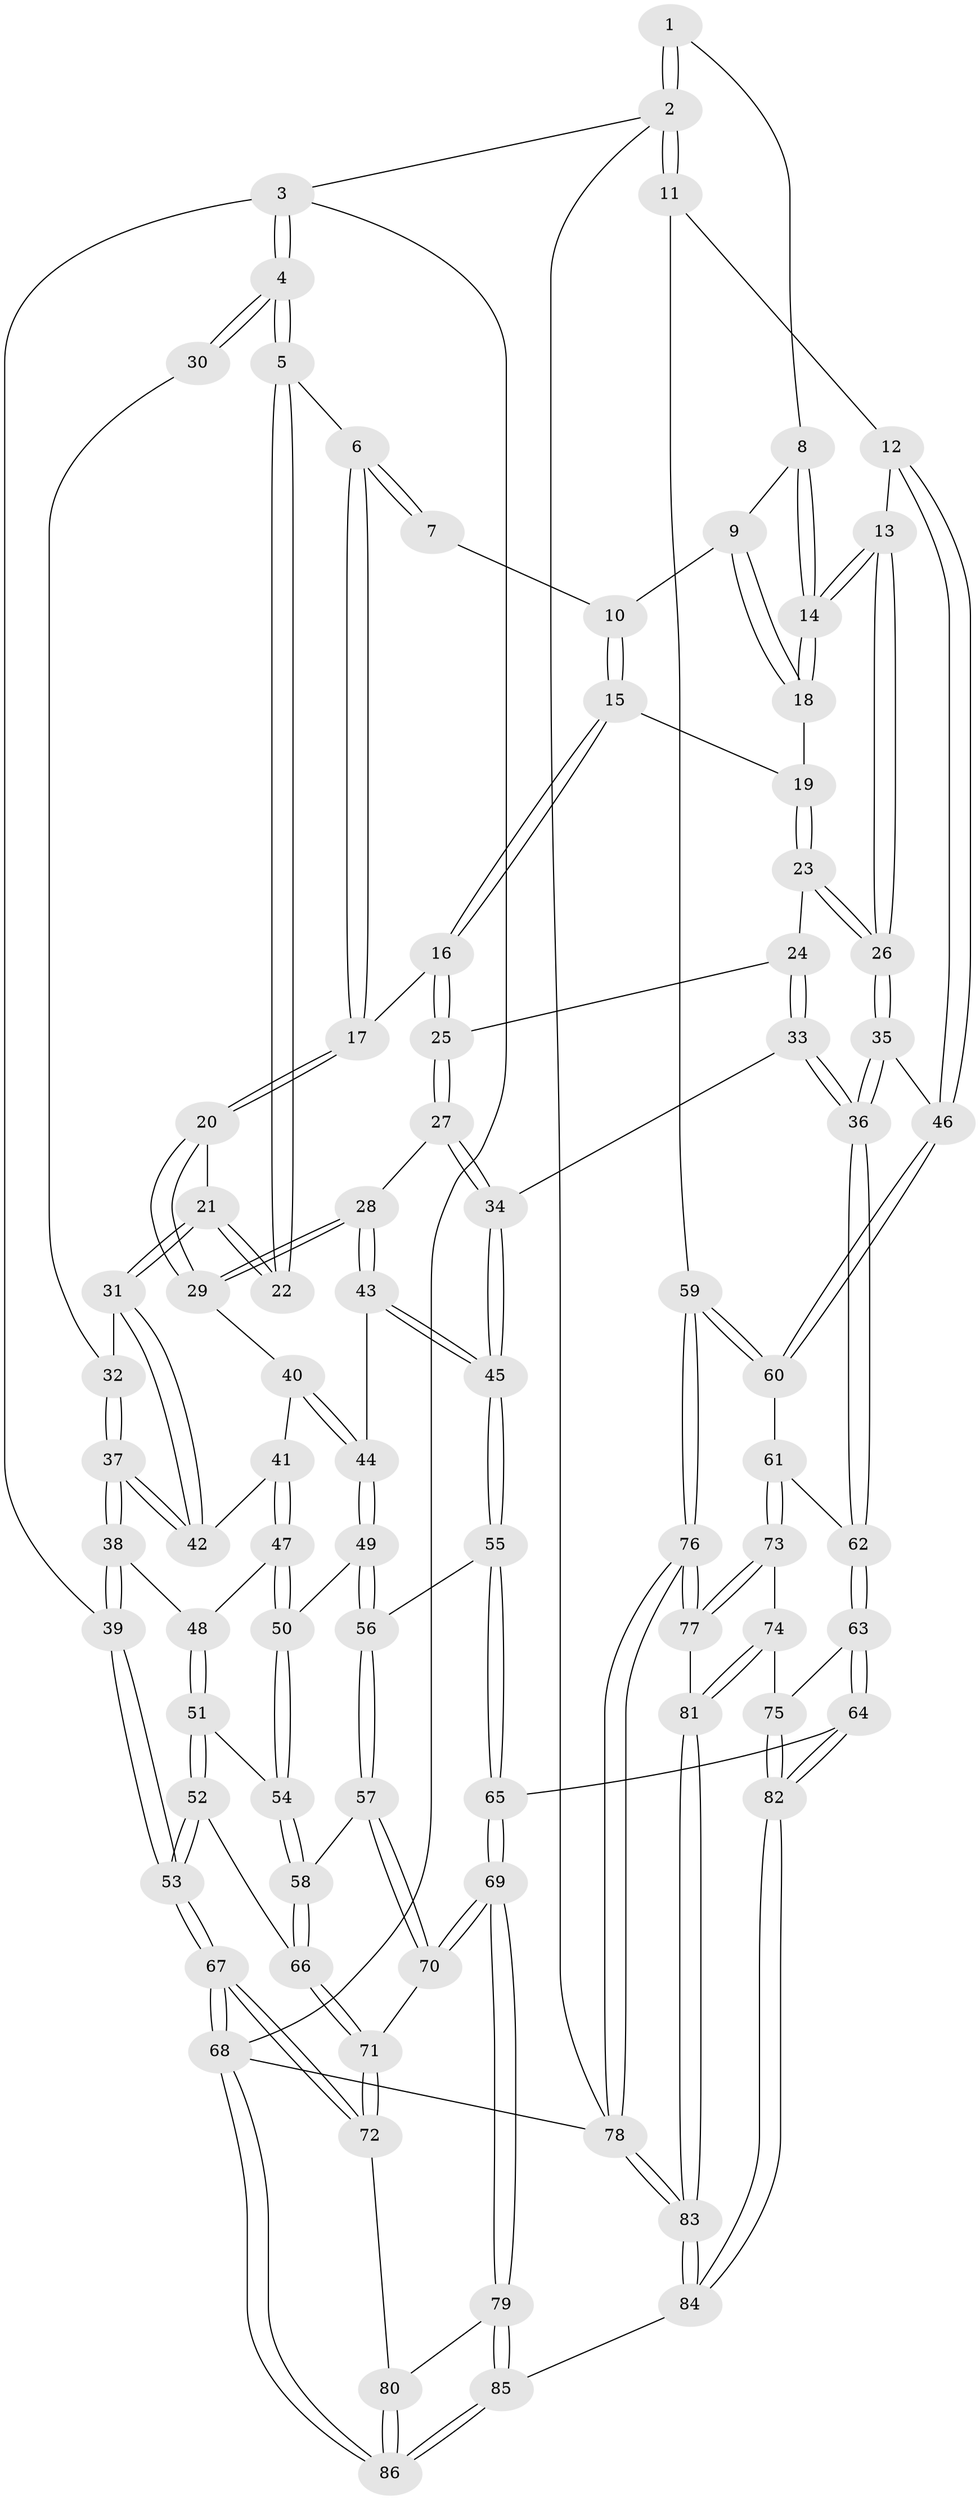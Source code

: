 // coarse degree distribution, {5: 0.4117647058823529, 7: 0.058823529411764705, 3: 0.1568627450980392, 6: 0.09803921568627451, 4: 0.21568627450980393, 8: 0.0196078431372549, 2: 0.0392156862745098}
// Generated by graph-tools (version 1.1) at 2025/21/03/04/25 18:21:40]
// undirected, 86 vertices, 212 edges
graph export_dot {
graph [start="1"]
  node [color=gray90,style=filled];
  1 [pos="+0.8743045760747973+0"];
  2 [pos="+1+0"];
  3 [pos="+0+0"];
  4 [pos="+0+0"];
  5 [pos="+0.03286348787756838+0"];
  6 [pos="+0.19966942552532982+0"];
  7 [pos="+0.5356752455275913+0"];
  8 [pos="+0.866286792537256+0"];
  9 [pos="+0.6692647035333105+0.08346437309597128"];
  10 [pos="+0.562575647875853+0.053958300779229765"];
  11 [pos="+1+0.29341791043234766"];
  12 [pos="+0.9810244751221088+0.28336779684293156"];
  13 [pos="+0.862668416498046+0.22778639724340136"];
  14 [pos="+0.850113093819145+0.20356053667325258"];
  15 [pos="+0.5077284520498555+0.1637359049255245"];
  16 [pos="+0.44281522887462965+0.18444188195254035"];
  17 [pos="+0.4008172110711628+0.17355664280568336"];
  18 [pos="+0.6865331899887288+0.1556253085554956"];
  19 [pos="+0.6078540563574805+0.19803675920626537"];
  20 [pos="+0.30032209961737677+0.2899881100621191"];
  21 [pos="+0.25718852732067515+0.2755868584848257"];
  22 [pos="+0.24214703743451652+0.2660791901248249"];
  23 [pos="+0.626671918581013+0.27896628310820987"];
  24 [pos="+0.524755528477915+0.3044932024298841"];
  25 [pos="+0.46086159576942193+0.23146351194236847"];
  26 [pos="+0.6939540349276058+0.3790711597529999"];
  27 [pos="+0.44473492767677947+0.3896023114073817"];
  28 [pos="+0.3504908413888862+0.3644396722672733"];
  29 [pos="+0.30095377341993773+0.2974516489559029"];
  30 [pos="+0.09722223147195032+0.2516873582888816"];
  31 [pos="+0.13748655266711948+0.35507219147589003"];
  32 [pos="+0.10069332092983249+0.2818884027455327"];
  33 [pos="+0.5588431940151779+0.49181192980089655"];
  34 [pos="+0.5436697720083821+0.4922665536408893"];
  35 [pos="+0.6778069908788771+0.42814005272316286"];
  36 [pos="+0.5860481689211844+0.4977818114497294"];
  37 [pos="+0.006153061404007712+0.41079016189721135"];
  38 [pos="+0.00019852371976360317+0.4143571680465513"];
  39 [pos="+0+0.4280970602881654"];
  40 [pos="+0.24863105624653392+0.37338790116791487"];
  41 [pos="+0.17672460194641845+0.4192837746956077"];
  42 [pos="+0.1386289437619184+0.3736761894806209"];
  43 [pos="+0.32987040898611053+0.4898485649800156"];
  44 [pos="+0.30551555420908805+0.49279209202376173"];
  45 [pos="+0.4361245650556387+0.5447497077347007"];
  46 [pos="+0.8530982280981347+0.5113297249046057"];
  47 [pos="+0.1744017443156864+0.446923474207226"];
  48 [pos="+0.12611175245402895+0.4932149516890814"];
  49 [pos="+0.2875768090115477+0.5010374898253023"];
  50 [pos="+0.26483367615849907+0.5053199235381678"];
  51 [pos="+0.12463778411990117+0.5033206590975831"];
  52 [pos="+0.021533903564788046+0.598202643864426"];
  53 [pos="+0+0.598215023980125"];
  54 [pos="+0.19961768017674936+0.6056361018488017"];
  55 [pos="+0.3998985989751327+0.6245051162528125"];
  56 [pos="+0.3027395238600558+0.6334332866209847"];
  57 [pos="+0.2561082560114957+0.6522387458079895"];
  58 [pos="+0.19986857375396144+0.6402275205239124"];
  59 [pos="+1+0.59777534834076"];
  60 [pos="+0.8959349738032312+0.6123061092819275"];
  61 [pos="+0.8529031035254142+0.6639978974047825"];
  62 [pos="+0.6239626690932953+0.6030364917725759"];
  63 [pos="+0.5882715754401945+0.7597809376337306"];
  64 [pos="+0.5169636326236391+0.806189960850076"];
  65 [pos="+0.438540766760335+0.7974957148656774"];
  66 [pos="+0.15484111960158425+0.6761712940779389"];
  67 [pos="+0+0.9935684671426982"];
  68 [pos="+0+1"];
  69 [pos="+0.3945983867895889+0.8211754089086891"];
  70 [pos="+0.2978824503151624+0.7391482984125962"];
  71 [pos="+0.13476113025527392+0.7847182951363051"];
  72 [pos="+0.1297242933250457+0.7979462020423524"];
  73 [pos="+0.8429087328212034+0.7318395039228501"];
  74 [pos="+0.750047863877622+0.8080955256805736"];
  75 [pos="+0.7266893821903397+0.8122198596129462"];
  76 [pos="+1+1"];
  77 [pos="+0.9702651599980342+0.8669783732095202"];
  78 [pos="+1+1"];
  79 [pos="+0.3696639155073169+0.8504930664210829"];
  80 [pos="+0.28198619761830257+0.9113395047109417"];
  81 [pos="+0.7965244650183537+0.8837863683482203"];
  82 [pos="+0.632388336680227+1"];
  83 [pos="+0.8975597158230273+1"];
  84 [pos="+0.6398730519070497+1"];
  85 [pos="+0.5614157000411634+1"];
  86 [pos="+0.21005963868515126+1"];
  1 -- 2;
  1 -- 2;
  1 -- 8;
  2 -- 3;
  2 -- 11;
  2 -- 11;
  2 -- 78;
  3 -- 4;
  3 -- 4;
  3 -- 39;
  3 -- 68;
  4 -- 5;
  4 -- 5;
  4 -- 30;
  4 -- 30;
  5 -- 6;
  5 -- 22;
  5 -- 22;
  6 -- 7;
  6 -- 7;
  6 -- 17;
  6 -- 17;
  7 -- 10;
  8 -- 9;
  8 -- 14;
  8 -- 14;
  9 -- 10;
  9 -- 18;
  9 -- 18;
  10 -- 15;
  10 -- 15;
  11 -- 12;
  11 -- 59;
  12 -- 13;
  12 -- 46;
  12 -- 46;
  13 -- 14;
  13 -- 14;
  13 -- 26;
  13 -- 26;
  14 -- 18;
  14 -- 18;
  15 -- 16;
  15 -- 16;
  15 -- 19;
  16 -- 17;
  16 -- 25;
  16 -- 25;
  17 -- 20;
  17 -- 20;
  18 -- 19;
  19 -- 23;
  19 -- 23;
  20 -- 21;
  20 -- 29;
  20 -- 29;
  21 -- 22;
  21 -- 22;
  21 -- 31;
  21 -- 31;
  23 -- 24;
  23 -- 26;
  23 -- 26;
  24 -- 25;
  24 -- 33;
  24 -- 33;
  25 -- 27;
  25 -- 27;
  26 -- 35;
  26 -- 35;
  27 -- 28;
  27 -- 34;
  27 -- 34;
  28 -- 29;
  28 -- 29;
  28 -- 43;
  28 -- 43;
  29 -- 40;
  30 -- 32;
  31 -- 32;
  31 -- 42;
  31 -- 42;
  32 -- 37;
  32 -- 37;
  33 -- 34;
  33 -- 36;
  33 -- 36;
  34 -- 45;
  34 -- 45;
  35 -- 36;
  35 -- 36;
  35 -- 46;
  36 -- 62;
  36 -- 62;
  37 -- 38;
  37 -- 38;
  37 -- 42;
  37 -- 42;
  38 -- 39;
  38 -- 39;
  38 -- 48;
  39 -- 53;
  39 -- 53;
  40 -- 41;
  40 -- 44;
  40 -- 44;
  41 -- 42;
  41 -- 47;
  41 -- 47;
  43 -- 44;
  43 -- 45;
  43 -- 45;
  44 -- 49;
  44 -- 49;
  45 -- 55;
  45 -- 55;
  46 -- 60;
  46 -- 60;
  47 -- 48;
  47 -- 50;
  47 -- 50;
  48 -- 51;
  48 -- 51;
  49 -- 50;
  49 -- 56;
  49 -- 56;
  50 -- 54;
  50 -- 54;
  51 -- 52;
  51 -- 52;
  51 -- 54;
  52 -- 53;
  52 -- 53;
  52 -- 66;
  53 -- 67;
  53 -- 67;
  54 -- 58;
  54 -- 58;
  55 -- 56;
  55 -- 65;
  55 -- 65;
  56 -- 57;
  56 -- 57;
  57 -- 58;
  57 -- 70;
  57 -- 70;
  58 -- 66;
  58 -- 66;
  59 -- 60;
  59 -- 60;
  59 -- 76;
  59 -- 76;
  60 -- 61;
  61 -- 62;
  61 -- 73;
  61 -- 73;
  62 -- 63;
  62 -- 63;
  63 -- 64;
  63 -- 64;
  63 -- 75;
  64 -- 65;
  64 -- 82;
  64 -- 82;
  65 -- 69;
  65 -- 69;
  66 -- 71;
  66 -- 71;
  67 -- 68;
  67 -- 68;
  67 -- 72;
  67 -- 72;
  68 -- 86;
  68 -- 86;
  68 -- 78;
  69 -- 70;
  69 -- 70;
  69 -- 79;
  69 -- 79;
  70 -- 71;
  71 -- 72;
  71 -- 72;
  72 -- 80;
  73 -- 74;
  73 -- 77;
  73 -- 77;
  74 -- 75;
  74 -- 81;
  74 -- 81;
  75 -- 82;
  75 -- 82;
  76 -- 77;
  76 -- 77;
  76 -- 78;
  76 -- 78;
  77 -- 81;
  78 -- 83;
  78 -- 83;
  79 -- 80;
  79 -- 85;
  79 -- 85;
  80 -- 86;
  80 -- 86;
  81 -- 83;
  81 -- 83;
  82 -- 84;
  82 -- 84;
  83 -- 84;
  83 -- 84;
  84 -- 85;
  85 -- 86;
  85 -- 86;
}
